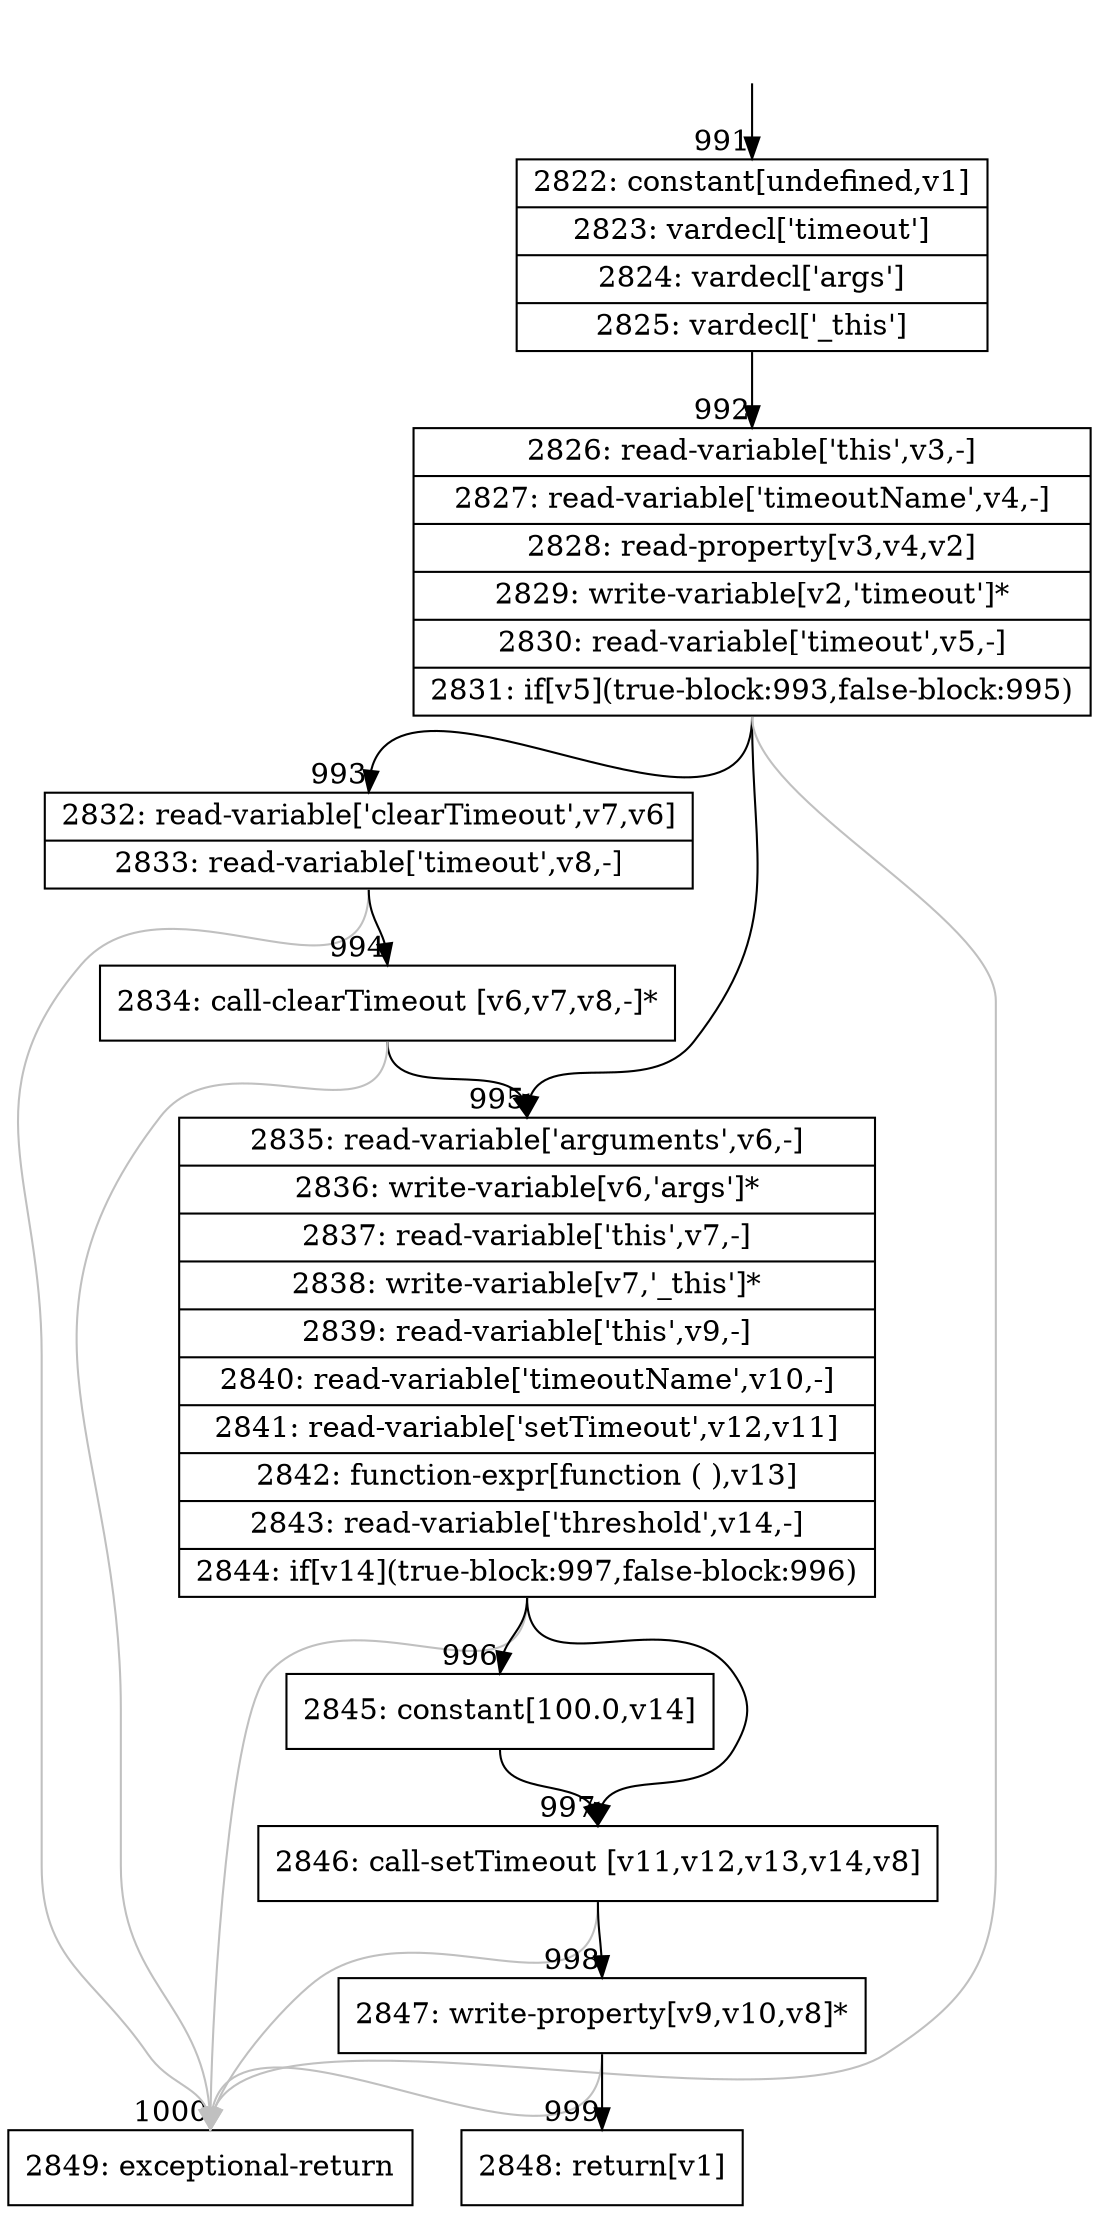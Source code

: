digraph {
rankdir="TD"
BB_entry92[shape=none,label=""];
BB_entry92 -> BB991 [tailport=s, headport=n, headlabel="    991"]
BB991 [shape=record label="{2822: constant[undefined,v1]|2823: vardecl['timeout']|2824: vardecl['args']|2825: vardecl['_this']}" ] 
BB991 -> BB992 [tailport=s, headport=n, headlabel="      992"]
BB992 [shape=record label="{2826: read-variable['this',v3,-]|2827: read-variable['timeoutName',v4,-]|2828: read-property[v3,v4,v2]|2829: write-variable[v2,'timeout']*|2830: read-variable['timeout',v5,-]|2831: if[v5](true-block:993,false-block:995)}" ] 
BB992 -> BB993 [tailport=s, headport=n, headlabel="      993"]
BB992 -> BB995 [tailport=s, headport=n, headlabel="      995"]
BB992 -> BB1000 [tailport=s, headport=n, color=gray, headlabel="      1000"]
BB993 [shape=record label="{2832: read-variable['clearTimeout',v7,v6]|2833: read-variable['timeout',v8,-]}" ] 
BB993 -> BB994 [tailport=s, headport=n, headlabel="      994"]
BB993 -> BB1000 [tailport=s, headport=n, color=gray]
BB994 [shape=record label="{2834: call-clearTimeout [v6,v7,v8,-]*}" ] 
BB994 -> BB995 [tailport=s, headport=n]
BB994 -> BB1000 [tailport=s, headport=n, color=gray]
BB995 [shape=record label="{2835: read-variable['arguments',v6,-]|2836: write-variable[v6,'args']*|2837: read-variable['this',v7,-]|2838: write-variable[v7,'_this']*|2839: read-variable['this',v9,-]|2840: read-variable['timeoutName',v10,-]|2841: read-variable['setTimeout',v12,v11]|2842: function-expr[function ( ),v13]|2843: read-variable['threshold',v14,-]|2844: if[v14](true-block:997,false-block:996)}" ] 
BB995 -> BB997 [tailport=s, headport=n, headlabel="      997"]
BB995 -> BB996 [tailport=s, headport=n, headlabel="      996"]
BB995 -> BB1000 [tailport=s, headport=n, color=gray]
BB996 [shape=record label="{2845: constant[100.0,v14]}" ] 
BB996 -> BB997 [tailport=s, headport=n]
BB997 [shape=record label="{2846: call-setTimeout [v11,v12,v13,v14,v8]}" ] 
BB997 -> BB998 [tailport=s, headport=n, headlabel="      998"]
BB997 -> BB1000 [tailport=s, headport=n, color=gray]
BB998 [shape=record label="{2847: write-property[v9,v10,v8]*}" ] 
BB998 -> BB999 [tailport=s, headport=n, headlabel="      999"]
BB998 -> BB1000 [tailport=s, headport=n, color=gray]
BB999 [shape=record label="{2848: return[v1]}" ] 
BB1000 [shape=record label="{2849: exceptional-return}" ] 
//#$~ 1417
}
